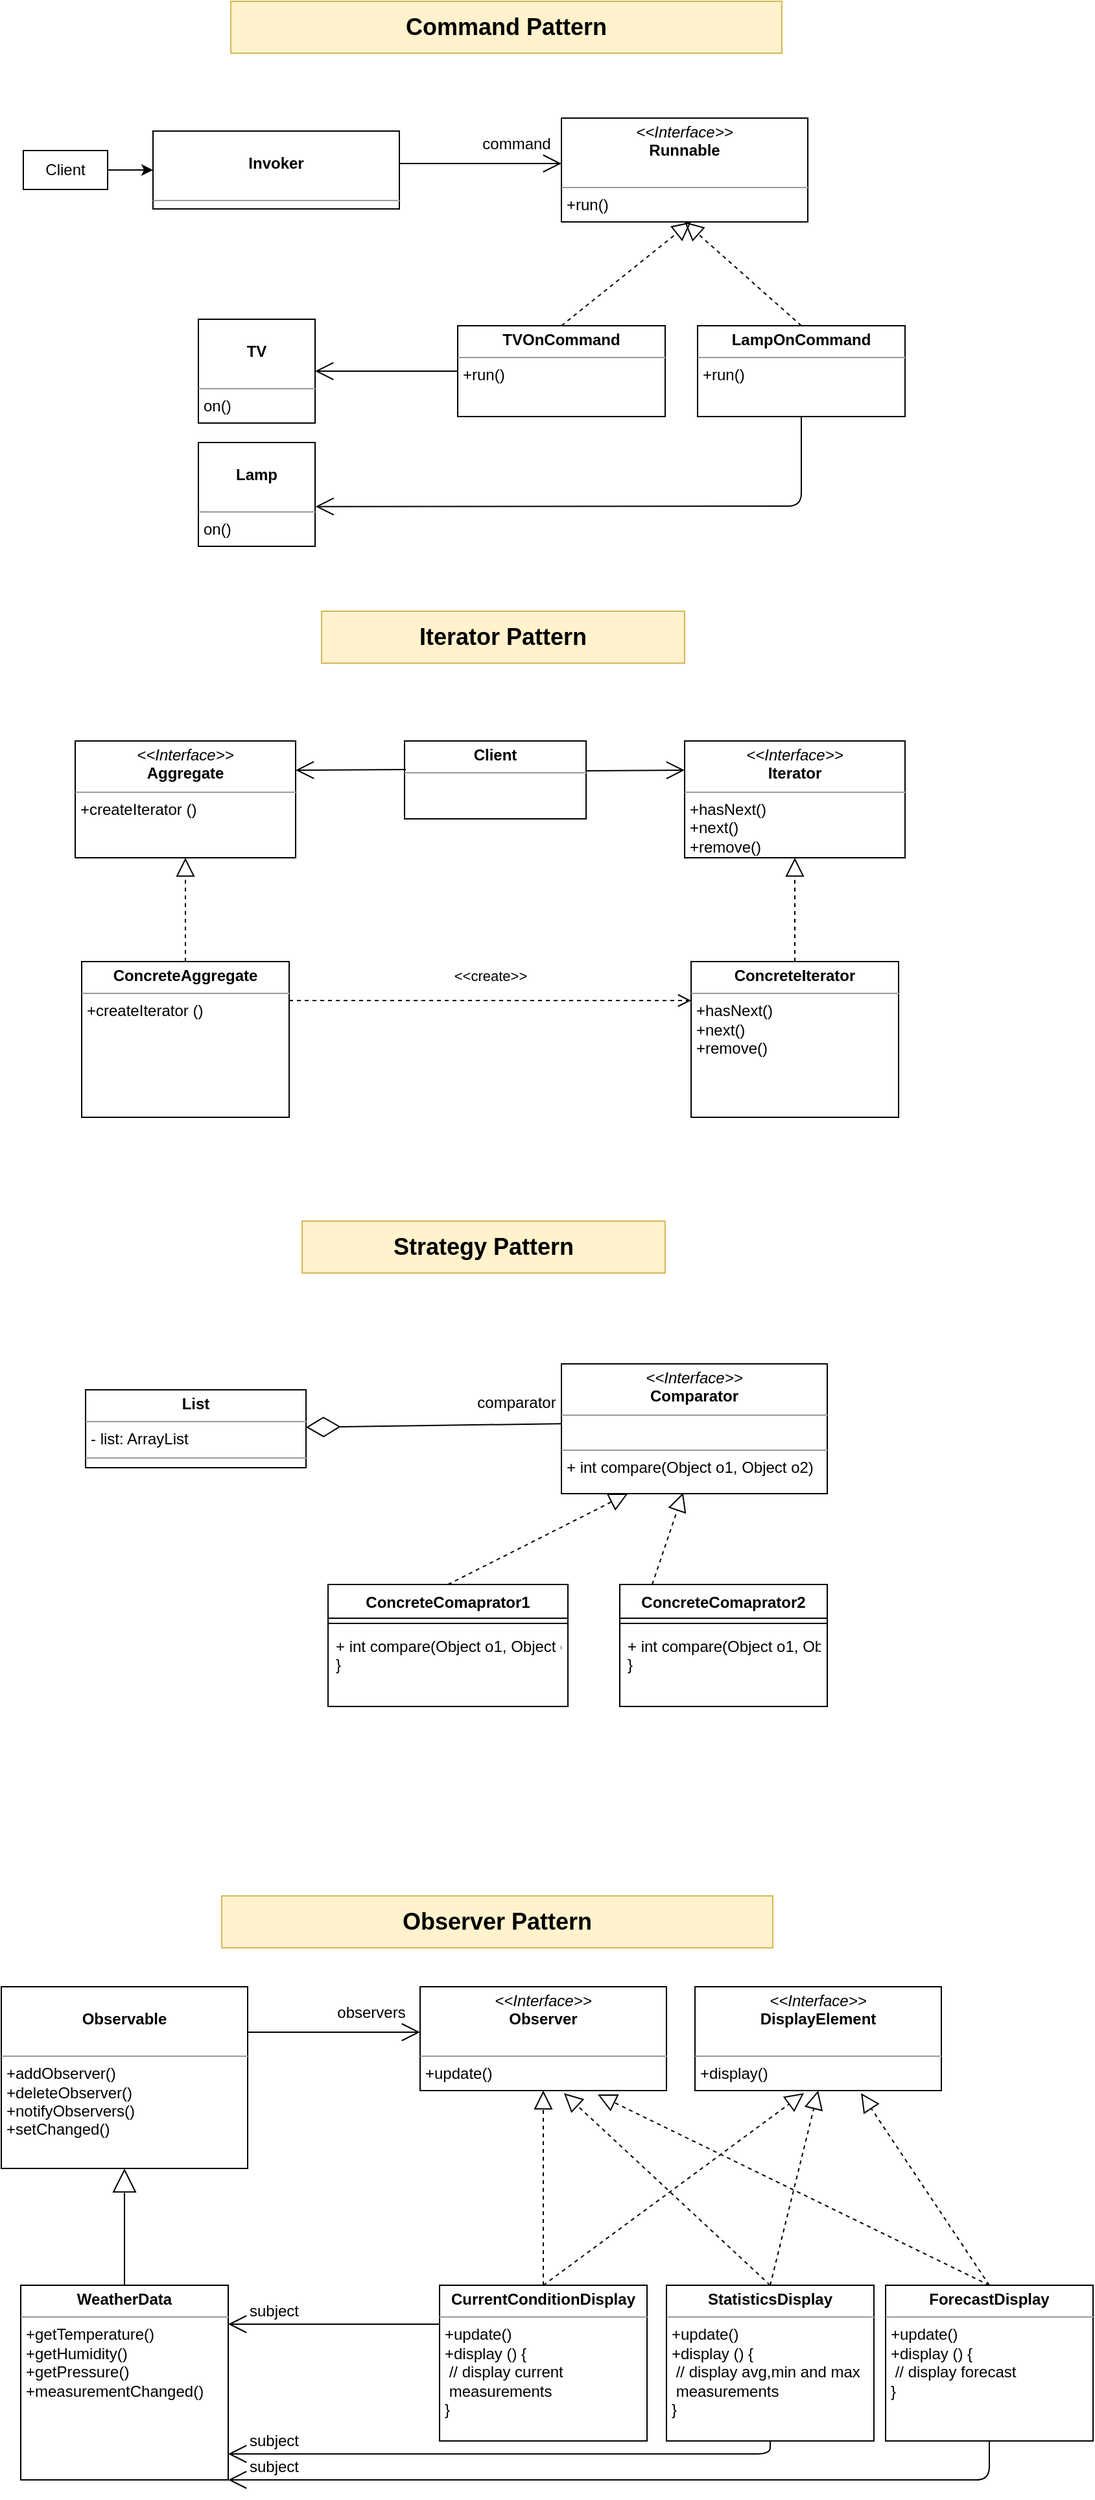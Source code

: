 <mxfile version="16.2.1" type="github">
  <diagram id="7Fsj96jIsSGY6DjgCbAe" name="Page-1">
    <mxGraphModel dx="1633" dy="771" grid="1" gridSize="10" guides="1" tooltips="1" connect="1" arrows="1" fold="1" page="1" pageScale="1" pageWidth="827" pageHeight="1169" math="0" shadow="0">
      <root>
        <mxCell id="0" />
        <mxCell id="1" parent="0" />
        <mxCell id="grhwsShfNfTtGUNL-nIA-23" value="Observer Pattern" style="text;html=1;strokeColor=#d6b656;fillColor=#fff2cc;align=center;verticalAlign=middle;whiteSpace=wrap;rounded=0;fontSize=18;fontStyle=1" vertex="1" parent="1">
          <mxGeometry x="163" y="1780" width="425" height="40" as="geometry" />
        </mxCell>
        <mxCell id="grhwsShfNfTtGUNL-nIA-24" value="&lt;p style=&quot;margin: 0px ; margin-top: 4px ; text-align: center&quot;&gt;&lt;span style=&quot;color: rgba(0 , 0 , 0 , 0) ; font-family: monospace ; font-size: 0px&quot;&gt;3CmxGraphModel%3E%3Croot%3E%3CmxCell%20id%3D%220%22%2F%3E%3CmxCell%20id%3D%221%22%20parent%3D%220%22%2F%3E%3CmxCell%20id%3D%222%22%20value%3D%22%22%20style%3D%22endArrow%3Dblock%3BendSize%3D16%3BendFill%3D0%3Bhtml%3D1%3BexitX%3D0.5%3BexitY%3D0%3BexitDx%3D0%3BexitDy%3D0%3Belbow%3Dvertical%3Brounded%3D0%3BentryX%3D0.2%3BentryY%3D1.011%3BentryDx%3D0%3BentryDy%3D0%3BentryPerimeter%3D0%3B%22%20edge%3D%221%22%20parent%3D%221%22%3E%3CmxGeometry%20width%3D%22160%22%20relative%3D%221%22%20as%3D%22geometry%22%3E%3CmxPoint%20x%3D%22135%22%20y%3D%221470%22%20as%3D%22sourcePoint%22%2F%3E%3CmxPoint%20x%3D%22212%22%20y%3D%221392.09%22%20as%3D%22targetPoint%22%2F%3E%3C%2FmxGeometry%3E%3C%2FmxCell%3E%3C%2Froot%3E%3C%2FmxGraphModel%3E&lt;/span&gt;&lt;br&gt;&lt;b&gt;Observable&lt;/b&gt;&lt;/p&gt;&lt;p style=&quot;margin: 0px ; margin-left: 4px&quot;&gt;&lt;br&gt;&lt;/p&gt;&lt;hr size=&quot;1&quot;&gt;&lt;p style=&quot;margin: 0px ; margin-left: 4px&quot;&gt;+addObserver()&lt;br&gt;&lt;/p&gt;&lt;p style=&quot;margin: 0px ; margin-left: 4px&quot;&gt;+deleteObserver()&lt;/p&gt;&lt;p style=&quot;margin: 0px ; margin-left: 4px&quot;&gt;+notifyObservers()&lt;/p&gt;&lt;p style=&quot;margin: 0px ; margin-left: 4px&quot;&gt;+setChanged()&lt;/p&gt;" style="verticalAlign=top;align=left;overflow=fill;fontSize=12;fontFamily=Helvetica;html=1;" vertex="1" parent="1">
          <mxGeometry x="-7" y="1850" width="190" height="140" as="geometry" />
        </mxCell>
        <mxCell id="grhwsShfNfTtGUNL-nIA-25" value="&lt;p style=&quot;margin: 0px ; margin-top: 4px ; text-align: center&quot;&gt;&lt;i&gt;&amp;lt;&amp;lt;Interface&amp;gt;&amp;gt;&lt;/i&gt;&lt;br&gt;&lt;b&gt;Observer&lt;/b&gt;&lt;/p&gt;&lt;p style=&quot;margin: 0px ; margin-left: 4px&quot;&gt;&lt;br&gt;&lt;/p&gt;&lt;hr size=&quot;1&quot;&gt;&lt;p style=&quot;margin: 0px ; margin-left: 4px&quot;&gt;+update()&lt;/p&gt;" style="verticalAlign=top;align=left;overflow=fill;fontSize=12;fontFamily=Helvetica;html=1;" vertex="1" parent="1">
          <mxGeometry x="316" y="1850" width="190" height="80" as="geometry" />
        </mxCell>
        <mxCell id="grhwsShfNfTtGUNL-nIA-26" value="" style="endArrow=open;endFill=1;endSize=12;html=1;exitX=1;exitY=0.25;exitDx=0;exitDy=0;" edge="1" parent="1" source="grhwsShfNfTtGUNL-nIA-24">
          <mxGeometry width="160" relative="1" as="geometry">
            <mxPoint x="193" y="1950" as="sourcePoint" />
            <mxPoint x="316" y="1885" as="targetPoint" />
          </mxGeometry>
        </mxCell>
        <mxCell id="grhwsShfNfTtGUNL-nIA-27" value="observers" style="text;html=1;align=center;verticalAlign=middle;resizable=0;points=[];autosize=1;strokeColor=none;" vertex="1" parent="1">
          <mxGeometry x="243" y="1860" width="70" height="20" as="geometry" />
        </mxCell>
        <mxCell id="grhwsShfNfTtGUNL-nIA-28" value="&lt;p style=&quot;margin: 0px ; margin-top: 4px ; text-align: center&quot;&gt;&lt;b&gt;WeatherData&lt;/b&gt;&lt;/p&gt;&lt;hr size=&quot;1&quot;&gt;&lt;p style=&quot;margin: 0px ; margin-left: 4px&quot;&gt;&lt;/p&gt;&lt;p style=&quot;margin: 0px ; margin-left: 4px&quot;&gt;&lt;span&gt;+getTemperature()&lt;/span&gt;&lt;br&gt;&lt;/p&gt;&lt;p style=&quot;margin: 0px ; margin-left: 4px&quot;&gt;+getHumidity()&lt;/p&gt;&lt;p style=&quot;margin: 0px ; margin-left: 4px&quot;&gt;+getPressure()&lt;br&gt;&lt;/p&gt;&lt;p style=&quot;margin: 0px ; margin-left: 4px&quot;&gt;+measurementChanged()&lt;/p&gt;" style="verticalAlign=top;align=left;overflow=fill;fontSize=12;fontFamily=Helvetica;html=1;" vertex="1" parent="1">
          <mxGeometry x="8" y="2080" width="160" height="150" as="geometry" />
        </mxCell>
        <mxCell id="grhwsShfNfTtGUNL-nIA-29" value="" style="endArrow=block;dashed=1;endFill=0;endSize=12;html=1;exitX=0.5;exitY=0;exitDx=0;exitDy=0;entryX=0.5;entryY=1;entryDx=0;entryDy=0;" edge="1" parent="1" source="grhwsShfNfTtGUNL-nIA-30" target="grhwsShfNfTtGUNL-nIA-25">
          <mxGeometry width="160" relative="1" as="geometry">
            <mxPoint x="425.5" y="2160" as="sourcePoint" />
            <mxPoint x="478" y="1980" as="targetPoint" />
          </mxGeometry>
        </mxCell>
        <mxCell id="grhwsShfNfTtGUNL-nIA-30" value="&lt;p style=&quot;margin: 0px ; margin-top: 4px ; text-align: center&quot;&gt;&lt;b&gt;CurrentConditionDisplay&lt;/b&gt;&lt;/p&gt;&lt;hr size=&quot;1&quot;&gt;&lt;p style=&quot;margin: 0px ; margin-left: 4px&quot;&gt;&lt;/p&gt;&lt;p style=&quot;margin: 0px ; margin-left: 4px&quot;&gt;+update()&lt;/p&gt;&lt;p style=&quot;margin: 0px ; margin-left: 4px&quot;&gt;+display () {&lt;/p&gt;&lt;p style=&quot;margin: 0px ; margin-left: 4px&quot;&gt;&amp;nbsp;// display current&lt;/p&gt;&lt;p style=&quot;margin: 0px ; margin-left: 4px&quot;&gt;&amp;nbsp;measurements&lt;/p&gt;&lt;p style=&quot;margin: 0px ; margin-left: 4px&quot;&gt;}&lt;/p&gt;" style="verticalAlign=top;align=left;overflow=fill;fontSize=12;fontFamily=Helvetica;html=1;" vertex="1" parent="1">
          <mxGeometry x="331" y="2080" width="160" height="120" as="geometry" />
        </mxCell>
        <mxCell id="grhwsShfNfTtGUNL-nIA-31" value="" style="endArrow=open;endFill=1;endSize=12;html=1;exitX=0;exitY=0.25;exitDx=0;exitDy=0;" edge="1" parent="1" source="grhwsShfNfTtGUNL-nIA-30">
          <mxGeometry width="160" relative="1" as="geometry">
            <mxPoint x="193" y="1895" as="sourcePoint" />
            <mxPoint x="168" y="2110" as="targetPoint" />
          </mxGeometry>
        </mxCell>
        <mxCell id="grhwsShfNfTtGUNL-nIA-32" value="subject" style="text;html=1;align=center;verticalAlign=middle;resizable=0;points=[];autosize=1;strokeColor=none;" vertex="1" parent="1">
          <mxGeometry x="178" y="2090" width="50" height="20" as="geometry" />
        </mxCell>
        <mxCell id="grhwsShfNfTtGUNL-nIA-33" value="&lt;p style=&quot;margin: 0px ; margin-top: 4px ; text-align: center&quot;&gt;&lt;i&gt;&amp;lt;&amp;lt;Interface&amp;gt;&amp;gt;&lt;/i&gt;&lt;br&gt;&lt;b&gt;DisplayElement&lt;/b&gt;&lt;/p&gt;&lt;p style=&quot;margin: 0px ; margin-left: 4px&quot;&gt;&lt;br&gt;&lt;/p&gt;&lt;hr size=&quot;1&quot;&gt;&lt;p style=&quot;margin: 0px ; margin-left: 4px&quot;&gt;+display()&lt;/p&gt;" style="verticalAlign=top;align=left;overflow=fill;fontSize=12;fontFamily=Helvetica;html=1;" vertex="1" parent="1">
          <mxGeometry x="528" y="1850" width="190" height="80" as="geometry" />
        </mxCell>
        <mxCell id="grhwsShfNfTtGUNL-nIA-34" value="&lt;p style=&quot;margin: 0px ; margin-top: 4px ; text-align: center&quot;&gt;&lt;b&gt;StatisticsDisplay&lt;/b&gt;&lt;br&gt;&lt;/p&gt;&lt;hr size=&quot;1&quot;&gt;&lt;p style=&quot;margin: 0px ; margin-left: 4px&quot;&gt;&lt;/p&gt;&lt;p style=&quot;margin: 0px 0px 0px 4px&quot;&gt;+update()&lt;/p&gt;&lt;p style=&quot;margin: 0px 0px 0px 4px&quot;&gt;+display () {&lt;/p&gt;&lt;p style=&quot;margin: 0px 0px 0px 4px&quot;&gt;&amp;nbsp;// display avg,min and max&lt;/p&gt;&lt;p style=&quot;margin: 0px 0px 0px 4px&quot;&gt;&amp;nbsp;measurements&lt;/p&gt;&lt;p style=&quot;margin: 0px 0px 0px 4px&quot;&gt;}&lt;/p&gt;" style="verticalAlign=top;align=left;overflow=fill;fontSize=12;fontFamily=Helvetica;html=1;" vertex="1" parent="1">
          <mxGeometry x="506" y="2080" width="160" height="120" as="geometry" />
        </mxCell>
        <mxCell id="grhwsShfNfTtGUNL-nIA-35" value="&lt;p style=&quot;margin: 0px ; margin-top: 4px ; text-align: center&quot;&gt;&lt;b&gt;ForecastDisplay&lt;/b&gt;&lt;/p&gt;&lt;hr size=&quot;1&quot;&gt;&lt;p style=&quot;margin: 0px ; margin-left: 4px&quot;&gt;&lt;/p&gt;&lt;p style=&quot;margin: 0px 0px 0px 4px&quot;&gt;+update()&lt;/p&gt;&lt;p style=&quot;margin: 0px 0px 0px 4px&quot;&gt;+display () {&lt;/p&gt;&lt;p style=&quot;margin: 0px 0px 0px 4px&quot;&gt;&amp;nbsp;// display forecast&lt;/p&gt;&lt;p style=&quot;margin: 0px 0px 0px 4px&quot;&gt;&lt;span&gt;}&lt;/span&gt;&lt;/p&gt;" style="verticalAlign=top;align=left;overflow=fill;fontSize=12;fontFamily=Helvetica;html=1;" vertex="1" parent="1">
          <mxGeometry x="675" y="2080" width="160" height="120" as="geometry" />
        </mxCell>
        <mxCell id="grhwsShfNfTtGUNL-nIA-36" value="" style="endArrow=open;endFill=1;endSize=12;html=1;exitX=0.5;exitY=1;exitDx=0;exitDy=0;edgeStyle=orthogonalEdgeStyle;" edge="1" parent="1" source="grhwsShfNfTtGUNL-nIA-34">
          <mxGeometry width="160" relative="1" as="geometry">
            <mxPoint x="331" y="2210" as="sourcePoint" />
            <mxPoint x="168" y="2210" as="targetPoint" />
            <Array as="points">
              <mxPoint x="586" y="2210" />
            </Array>
          </mxGeometry>
        </mxCell>
        <mxCell id="grhwsShfNfTtGUNL-nIA-37" value="subject" style="text;html=1;align=center;verticalAlign=middle;resizable=0;points=[];autosize=1;strokeColor=none;" vertex="1" parent="1">
          <mxGeometry x="178" y="2190" width="50" height="20" as="geometry" />
        </mxCell>
        <mxCell id="grhwsShfNfTtGUNL-nIA-38" value="" style="endArrow=open;endFill=1;endSize=12;html=1;exitX=0.5;exitY=1;exitDx=0;exitDy=0;edgeStyle=orthogonalEdgeStyle;" edge="1" parent="1" source="grhwsShfNfTtGUNL-nIA-35">
          <mxGeometry width="160" relative="1" as="geometry">
            <mxPoint x="331" y="2230" as="sourcePoint" />
            <mxPoint x="168" y="2230" as="targetPoint" />
            <Array as="points">
              <mxPoint x="755" y="2230" />
            </Array>
          </mxGeometry>
        </mxCell>
        <mxCell id="grhwsShfNfTtGUNL-nIA-39" value="subject" style="text;html=1;align=center;verticalAlign=middle;resizable=0;points=[];autosize=1;strokeColor=none;" vertex="1" parent="1">
          <mxGeometry x="178" y="2210" width="50" height="20" as="geometry" />
        </mxCell>
        <mxCell id="grhwsShfNfTtGUNL-nIA-40" value="" style="endArrow=block;dashed=1;endFill=0;endSize=12;html=1;exitX=0.5;exitY=0;exitDx=0;exitDy=0;entryX=0.584;entryY=1.025;entryDx=0;entryDy=0;entryPerimeter=0;" edge="1" parent="1" source="grhwsShfNfTtGUNL-nIA-34" target="grhwsShfNfTtGUNL-nIA-25">
          <mxGeometry width="160" relative="1" as="geometry">
            <mxPoint x="421" y="2090" as="sourcePoint" />
            <mxPoint x="421" y="1940" as="targetPoint" />
          </mxGeometry>
        </mxCell>
        <mxCell id="grhwsShfNfTtGUNL-nIA-41" value="" style="endArrow=block;dashed=1;endFill=0;endSize=12;html=1;exitX=0.5;exitY=0;exitDx=0;exitDy=0;entryX=0.721;entryY=1.038;entryDx=0;entryDy=0;entryPerimeter=0;" edge="1" parent="1" source="grhwsShfNfTtGUNL-nIA-35" target="grhwsShfNfTtGUNL-nIA-25">
          <mxGeometry width="160" relative="1" as="geometry">
            <mxPoint x="596" y="2090" as="sourcePoint" />
            <mxPoint x="436.96" y="1942" as="targetPoint" />
          </mxGeometry>
        </mxCell>
        <mxCell id="grhwsShfNfTtGUNL-nIA-42" value="" style="endArrow=block;dashed=1;endFill=0;endSize=12;html=1;exitX=0.5;exitY=0;exitDx=0;exitDy=0;entryX=0.442;entryY=1.025;entryDx=0;entryDy=0;entryPerimeter=0;" edge="1" parent="1" source="grhwsShfNfTtGUNL-nIA-30" target="grhwsShfNfTtGUNL-nIA-33">
          <mxGeometry width="160" relative="1" as="geometry">
            <mxPoint x="765" y="2090" as="sourcePoint" />
            <mxPoint x="462.99" y="1943.04" as="targetPoint" />
          </mxGeometry>
        </mxCell>
        <mxCell id="grhwsShfNfTtGUNL-nIA-43" value="" style="endArrow=block;dashed=1;endFill=0;endSize=12;html=1;exitX=0.5;exitY=0;exitDx=0;exitDy=0;entryX=0.5;entryY=1;entryDx=0;entryDy=0;" edge="1" parent="1" source="grhwsShfNfTtGUNL-nIA-34" target="grhwsShfNfTtGUNL-nIA-33">
          <mxGeometry width="160" relative="1" as="geometry">
            <mxPoint x="421" y="2090" as="sourcePoint" />
            <mxPoint x="621.98" y="1942" as="targetPoint" />
          </mxGeometry>
        </mxCell>
        <mxCell id="grhwsShfNfTtGUNL-nIA-44" value="" style="endArrow=block;dashed=1;endFill=0;endSize=12;html=1;exitX=0.5;exitY=0;exitDx=0;exitDy=0;entryX=0.674;entryY=1.025;entryDx=0;entryDy=0;entryPerimeter=0;" edge="1" parent="1" source="grhwsShfNfTtGUNL-nIA-35" target="grhwsShfNfTtGUNL-nIA-33">
          <mxGeometry width="160" relative="1" as="geometry">
            <mxPoint x="596" y="2090" as="sourcePoint" />
            <mxPoint x="633" y="1940" as="targetPoint" />
          </mxGeometry>
        </mxCell>
        <mxCell id="grhwsShfNfTtGUNL-nIA-45" value="" style="endArrow=block;endSize=16;endFill=0;html=1;exitX=0.5;exitY=0;exitDx=0;exitDy=0;elbow=vertical;rounded=0;entryX=0.5;entryY=1;entryDx=0;entryDy=0;" edge="1" parent="1" source="grhwsShfNfTtGUNL-nIA-28" target="grhwsShfNfTtGUNL-nIA-24">
          <mxGeometry width="160" relative="1" as="geometry">
            <mxPoint x="-17" y="2110" as="sourcePoint" />
            <mxPoint x="60" y="2032.09" as="targetPoint" />
          </mxGeometry>
        </mxCell>
        <mxCell id="grhwsShfNfTtGUNL-nIA-65" value="Iterator Pattern" style="text;html=1;strokeColor=#d6b656;fillColor=#fff2cc;align=center;verticalAlign=middle;whiteSpace=wrap;rounded=0;fontSize=18;fontStyle=1" vertex="1" parent="1">
          <mxGeometry x="240" y="790" width="280" height="40" as="geometry" />
        </mxCell>
        <mxCell id="grhwsShfNfTtGUNL-nIA-66" value="&lt;p style=&quot;margin: 0px ; margin-top: 4px ; text-align: center&quot;&gt;&lt;b&gt;Client&lt;/b&gt;&lt;/p&gt;&lt;hr size=&quot;1&quot;&gt;&lt;div style=&quot;height: 2px&quot;&gt;&lt;/div&gt;" style="verticalAlign=top;align=left;overflow=fill;fontSize=12;fontFamily=Helvetica;html=1;" vertex="1" parent="1">
          <mxGeometry x="304" y="890" width="140" height="60" as="geometry" />
        </mxCell>
        <mxCell id="grhwsShfNfTtGUNL-nIA-67" value="&lt;p style=&quot;margin: 0px ; margin-top: 4px ; text-align: center&quot;&gt;&lt;i&gt;&amp;lt;&amp;lt;Interface&amp;gt;&amp;gt;&lt;/i&gt;&lt;br&gt;&lt;b&gt;Aggregate&lt;/b&gt;&lt;/p&gt;&lt;hr size=&quot;1&quot;&gt;&lt;p style=&quot;margin: 0px ; margin-left: 4px&quot;&gt;&lt;/p&gt;&lt;p style=&quot;margin: 0px ; margin-left: 4px&quot;&gt;+createIterator ()&lt;/p&gt;" style="verticalAlign=top;align=left;overflow=fill;fontSize=12;fontFamily=Helvetica;html=1;" vertex="1" parent="1">
          <mxGeometry x="50" y="890" width="170" height="90" as="geometry" />
        </mxCell>
        <mxCell id="grhwsShfNfTtGUNL-nIA-68" value="&lt;p style=&quot;margin: 0px ; margin-top: 4px ; text-align: center&quot;&gt;&lt;i&gt;&amp;lt;&amp;lt;Interface&amp;gt;&amp;gt;&lt;/i&gt;&lt;br&gt;&lt;b&gt;Iterator&lt;/b&gt;&lt;/p&gt;&lt;hr size=&quot;1&quot;&gt;&lt;p style=&quot;margin: 0px ; margin-left: 4px&quot;&gt;&lt;/p&gt;&lt;p style=&quot;margin: 0px ; margin-left: 4px&quot;&gt;+hasNext()&lt;/p&gt;&lt;p style=&quot;margin: 0px ; margin-left: 4px&quot;&gt;+next()&lt;br&gt;&lt;/p&gt;&lt;p style=&quot;margin: 0px ; margin-left: 4px&quot;&gt;+remove()&lt;br&gt;&lt;/p&gt;" style="verticalAlign=top;align=left;overflow=fill;fontSize=12;fontFamily=Helvetica;html=1;" vertex="1" parent="1">
          <mxGeometry x="520" y="890" width="170" height="90" as="geometry" />
        </mxCell>
        <mxCell id="grhwsShfNfTtGUNL-nIA-69" value="" style="endArrow=open;endFill=1;endSize=12;html=1;entryX=0;entryY=0.25;entryDx=0;entryDy=0;" edge="1" parent="1" target="grhwsShfNfTtGUNL-nIA-68">
          <mxGeometry width="160" relative="1" as="geometry">
            <mxPoint x="444" y="913" as="sourcePoint" />
            <mxPoint x="450" y="1200" as="targetPoint" />
          </mxGeometry>
        </mxCell>
        <mxCell id="grhwsShfNfTtGUNL-nIA-70" value="" style="endArrow=open;endFill=1;endSize=12;html=1;entryX=1;entryY=0.25;entryDx=0;entryDy=0;exitX=0.007;exitY=0.367;exitDx=0;exitDy=0;exitPerimeter=0;" edge="1" parent="1" source="grhwsShfNfTtGUNL-nIA-66" target="grhwsShfNfTtGUNL-nIA-67">
          <mxGeometry width="160" relative="1" as="geometry">
            <mxPoint x="280" y="950" as="sourcePoint" />
            <mxPoint x="530" y="922.5" as="targetPoint" />
          </mxGeometry>
        </mxCell>
        <mxCell id="grhwsShfNfTtGUNL-nIA-71" value="" style="endArrow=block;dashed=1;endFill=0;endSize=12;html=1;exitX=0.5;exitY=0;exitDx=0;exitDy=0;entryX=0.5;entryY=1;entryDx=0;entryDy=0;" edge="1" parent="1" source="grhwsShfNfTtGUNL-nIA-72" target="grhwsShfNfTtGUNL-nIA-67">
          <mxGeometry width="160" relative="1" as="geometry">
            <mxPoint x="82.5" y="1180" as="sourcePoint" />
            <mxPoint x="135" y="1000" as="targetPoint" />
          </mxGeometry>
        </mxCell>
        <mxCell id="grhwsShfNfTtGUNL-nIA-72" value="&lt;p style=&quot;margin: 0px ; margin-top: 4px ; text-align: center&quot;&gt;&lt;b&gt;ConcreteAggregate&lt;/b&gt;&lt;/p&gt;&lt;hr size=&quot;1&quot;&gt;&lt;p style=&quot;margin: 0px ; margin-left: 4px&quot;&gt;&lt;/p&gt;&lt;p style=&quot;margin: 0px ; margin-left: 4px&quot;&gt;+createIterator ()&lt;/p&gt;" style="verticalAlign=top;align=left;overflow=fill;fontSize=12;fontFamily=Helvetica;html=1;" vertex="1" parent="1">
          <mxGeometry x="55" y="1060" width="160" height="120" as="geometry" />
        </mxCell>
        <mxCell id="grhwsShfNfTtGUNL-nIA-73" value="" style="endArrow=block;dashed=1;endFill=0;endSize=12;html=1;exitX=0.5;exitY=0;exitDx=0;exitDy=0;entryX=0.5;entryY=1;entryDx=0;entryDy=0;" edge="1" parent="1" source="grhwsShfNfTtGUNL-nIA-74" target="grhwsShfNfTtGUNL-nIA-68">
          <mxGeometry width="160" relative="1" as="geometry">
            <mxPoint x="552.5" y="1180" as="sourcePoint" />
            <mxPoint x="605" y="990" as="targetPoint" />
          </mxGeometry>
        </mxCell>
        <mxCell id="grhwsShfNfTtGUNL-nIA-74" value="&lt;p style=&quot;margin: 0px ; margin-top: 4px ; text-align: center&quot;&gt;&lt;b&gt;ConcreteIterator&lt;/b&gt;&lt;/p&gt;&lt;hr size=&quot;1&quot;&gt;&lt;p style=&quot;margin: 0px ; margin-left: 4px&quot;&gt;&lt;/p&gt;&lt;p style=&quot;margin: 0px 0px 0px 4px&quot;&gt;+hasNext()&lt;/p&gt;&lt;p style=&quot;margin: 0px 0px 0px 4px&quot;&gt;+next()&lt;br&gt;&lt;/p&gt;&lt;p style=&quot;margin: 0px 0px 0px 4px&quot;&gt;+remove()&lt;/p&gt;" style="verticalAlign=top;align=left;overflow=fill;fontSize=12;fontFamily=Helvetica;html=1;" vertex="1" parent="1">
          <mxGeometry x="525" y="1060" width="160" height="120" as="geometry" />
        </mxCell>
        <mxCell id="grhwsShfNfTtGUNL-nIA-75" value="&amp;lt;&amp;lt;create&amp;gt;&amp;gt;" style="html=1;verticalAlign=bottom;endArrow=open;dashed=1;endSize=8;exitX=1;exitY=0.25;exitDx=0;exitDy=0;entryX=0;entryY=0.25;entryDx=0;entryDy=0;" edge="1" parent="1" source="grhwsShfNfTtGUNL-nIA-72" target="grhwsShfNfTtGUNL-nIA-74">
          <mxGeometry y="10" relative="1" as="geometry">
            <mxPoint x="390" y="1210" as="sourcePoint" />
            <mxPoint x="310" y="1210" as="targetPoint" />
            <mxPoint as="offset" />
          </mxGeometry>
        </mxCell>
        <mxCell id="grhwsShfNfTtGUNL-nIA-76" value="Command Pattern" style="text;html=1;strokeColor=#d6b656;fillColor=#fff2cc;align=center;verticalAlign=middle;whiteSpace=wrap;rounded=0;fontSize=18;fontStyle=1" vertex="1" parent="1">
          <mxGeometry x="170" y="320" width="425" height="40" as="geometry" />
        </mxCell>
        <mxCell id="grhwsShfNfTtGUNL-nIA-77" value="&lt;p style=&quot;margin: 0px ; margin-top: 4px ; text-align: center&quot;&gt;&lt;i&gt;&amp;lt;&amp;lt;Interface&amp;gt;&amp;gt;&lt;/i&gt;&lt;br&gt;&lt;b&gt;Runnable&lt;/b&gt;&lt;/p&gt;&lt;p style=&quot;margin: 0px ; margin-left: 4px&quot;&gt;&lt;br&gt;&lt;/p&gt;&lt;hr size=&quot;1&quot;&gt;&lt;p style=&quot;margin: 0px ; margin-left: 4px&quot;&gt;+run()&lt;/p&gt;" style="verticalAlign=top;align=left;overflow=fill;fontSize=12;fontFamily=Helvetica;html=1;" vertex="1" parent="1">
          <mxGeometry x="425" y="410" width="190" height="80" as="geometry" />
        </mxCell>
        <mxCell id="grhwsShfNfTtGUNL-nIA-78" value="" style="endArrow=block;dashed=1;endFill=0;endSize=12;html=1;exitX=0.5;exitY=0;exitDx=0;exitDy=0;entryX=0.5;entryY=1;entryDx=0;entryDy=0;" edge="1" parent="1" source="grhwsShfNfTtGUNL-nIA-79">
          <mxGeometry width="160" relative="1" as="geometry">
            <mxPoint x="539.5" y="720" as="sourcePoint" />
            <mxPoint x="525" y="490" as="targetPoint" />
          </mxGeometry>
        </mxCell>
        <mxCell id="grhwsShfNfTtGUNL-nIA-79" value="&lt;p style=&quot;margin: 0px ; margin-top: 4px ; text-align: center&quot;&gt;&lt;b&gt;TVOnCommand&lt;/b&gt;&lt;/p&gt;&lt;hr size=&quot;1&quot;&gt;&lt;p style=&quot;margin: 0px ; margin-left: 4px&quot;&gt;&lt;/p&gt;&lt;p style=&quot;margin: 0px ; margin-left: 4px&quot;&gt;+run()&lt;/p&gt;" style="verticalAlign=top;align=left;overflow=fill;fontSize=12;fontFamily=Helvetica;html=1;" vertex="1" parent="1">
          <mxGeometry x="345" y="570" width="160" height="70" as="geometry" />
        </mxCell>
        <mxCell id="grhwsShfNfTtGUNL-nIA-80" value="" style="endArrow=block;dashed=1;endFill=0;endSize=12;html=1;exitX=0.5;exitY=0;exitDx=0;exitDy=0;entryX=0.5;entryY=1;entryDx=0;entryDy=0;" edge="1" parent="1" source="grhwsShfNfTtGUNL-nIA-81" target="grhwsShfNfTtGUNL-nIA-77">
          <mxGeometry width="160" relative="1" as="geometry">
            <mxPoint x="709.5" y="720" as="sourcePoint" />
            <mxPoint x="695" y="490" as="targetPoint" />
          </mxGeometry>
        </mxCell>
        <mxCell id="grhwsShfNfTtGUNL-nIA-81" value="&lt;p style=&quot;margin: 0px ; margin-top: 4px ; text-align: center&quot;&gt;&lt;b&gt;LampOnCommand&lt;/b&gt;&lt;/p&gt;&lt;hr size=&quot;1&quot;&gt;&lt;p style=&quot;margin: 0px ; margin-left: 4px&quot;&gt;&lt;/p&gt;&lt;p style=&quot;margin: 0px ; margin-left: 4px&quot;&gt;+run()&lt;/p&gt;" style="verticalAlign=top;align=left;overflow=fill;fontSize=12;fontFamily=Helvetica;html=1;" vertex="1" parent="1">
          <mxGeometry x="530" y="570" width="160" height="70" as="geometry" />
        </mxCell>
        <mxCell id="grhwsShfNfTtGUNL-nIA-82" value="&lt;p style=&quot;margin: 0px ; margin-top: 4px ; text-align: center&quot;&gt;&lt;span style=&quot;color: rgba(0 , 0 , 0 , 0) ; font-family: monospace ; font-size: 0px&quot;&gt;3CmxGraphModel%3E%3Croot%3E%3CmxCell%20id%3D%220%22%2F%3E%3CmxCell%20id%3D%221%22%20parent%3D%220%22%2F%3E%3CmxCell%20id%3D%222%22%20value%3D%22%22%20style%3D%22endArrow%3Dblock%3BendSize%3D16%3BendFill%3D0%3Bhtml%3D1%3BexitX%3D0.5%3BexitY%3D0%3BexitDx%3D0%3BexitDy%3D0%3Belbow%3Dvertical%3Brounded%3D0%3BentryX%3D0.2%3BentryY%3D1.011%3BentryDx%3D0%3BentryDy%3D0%3BentryPerimeter%3D0%3B%22%20edge%3D%221%22%20parent%3D%221%22%3E%3CmxGeometry%20width%3D%22160%22%20relative%3D%221%22%20as%3D%22geometry%22%3E%3CmxPoint%20x%3D%22135%22%20y%3D%221470%22%20as%3D%22sourcePoint%22%2F%3E%3CmxPoint%20x%3D%22212%22%20y%3D%221392.09%22%20as%3D%22targetPoint%22%2F%3E%3C%2FmxGeometry%3E%3C%2FmxCell%3E%3C%2Froot%3E%3C%2FmxGraphModel%3E&lt;/span&gt;&lt;br&gt;&lt;b&gt;Invoker&lt;/b&gt;&lt;/p&gt;&lt;p style=&quot;margin: 0px ; margin-left: 4px&quot;&gt;&lt;br&gt;&lt;/p&gt;&lt;hr size=&quot;1&quot;&gt;&lt;p style=&quot;margin: 0px ; margin-left: 4px&quot;&gt;&lt;br&gt;&lt;/p&gt;" style="verticalAlign=top;align=left;overflow=fill;fontSize=12;fontFamily=Helvetica;html=1;" vertex="1" parent="1">
          <mxGeometry x="110" y="420" width="190" height="60" as="geometry" />
        </mxCell>
        <mxCell id="grhwsShfNfTtGUNL-nIA-83" value="" style="endArrow=open;endFill=1;endSize=12;html=1;exitX=1;exitY=0.25;exitDx=0;exitDy=0;" edge="1" parent="1">
          <mxGeometry width="160" relative="1" as="geometry">
            <mxPoint x="300" y="445" as="sourcePoint" />
            <mxPoint x="425" y="445" as="targetPoint" />
          </mxGeometry>
        </mxCell>
        <mxCell id="grhwsShfNfTtGUNL-nIA-84" value="command" style="text;html=1;align=center;verticalAlign=middle;resizable=0;points=[];autosize=1;strokeColor=none;" vertex="1" parent="1">
          <mxGeometry x="355" y="420" width="70" height="20" as="geometry" />
        </mxCell>
        <mxCell id="grhwsShfNfTtGUNL-nIA-85" value="&lt;p style=&quot;margin: 0px ; margin-top: 4px ; text-align: center&quot;&gt;&lt;span style=&quot;color: rgba(0 , 0 , 0 , 0) ; font-family: monospace ; font-size: 0px&quot;&gt;3CmxGraphModel%3E%3Croot%3E%3CmxCell%20id%3D%220%22%2F%3E%3CmxCell%20id%3D%221%22%20parent%3D%220%22%2F%3E%3CmxCell%20id%3D%222%22%20value%3D%22%22%20style%3D%22endArrow%3Dblock%3BendSize%3D16%3BendFill%3D0%3Bhtml%3D1%3BexitX%3D0.5%3BexitY%3D0%3BexitDx%3D0%3BexitDy%3D0%3Belbow%3Dvertical%3Brounded%3D0%3BentryX%3D0.2%3BentryY%3D1.011%3BentryDx%3D0%3BentryDy%3D0%3BentryPerimeter%3D0%3B%22%20edge%3D%221%22%20parent%3D%221%22%3E%3CmxGeometry%20width%3D%22160%22%20relative%3D%221%22%20as%3D%22geometry%22%3E%3CmxPoint%20x%3D%22135%22%20y%3D%221470%22%20as%3D%22sourcePoint%22%2F%3E%3CmxPoint%20x%3D%22212%22%20y%3D%221392.09%22%20as%3D%22targetPoint%22%2F%3E%3C%2FmxGeometry%3E%3C%2FmxCell%3E%3C%2Froot%3E%3C%2FmxGraphModel%3E&lt;/span&gt;&lt;br&gt;&lt;b&gt;TV&lt;/b&gt;&lt;/p&gt;&lt;p style=&quot;margin: 0px ; margin-left: 4px&quot;&gt;&lt;br&gt;&lt;/p&gt;&lt;hr size=&quot;1&quot;&gt;&lt;p style=&quot;margin: 0px ; margin-left: 4px&quot;&gt;on()&lt;/p&gt;" style="verticalAlign=top;align=left;overflow=fill;fontSize=12;fontFamily=Helvetica;html=1;" vertex="1" parent="1">
          <mxGeometry x="145" y="565" width="90" height="80" as="geometry" />
        </mxCell>
        <mxCell id="grhwsShfNfTtGUNL-nIA-86" value="&lt;p style=&quot;margin: 0px ; margin-top: 4px ; text-align: center&quot;&gt;&lt;span style=&quot;color: rgba(0 , 0 , 0 , 0) ; font-family: monospace ; font-size: 0px&quot;&gt;3CmxGraphModel%3E%3Croot%3E%3CmxCell%20id%3D%220%22%2F%3E%3CmxCell%20id%3D%221%22%20parent%3D%220%22%2F%3E%3CmxCell%20id%3D%222%22%20value%3D%22%22%20style%3D%22endArrow%3Dblock%3BendSize%3D16%3BendFill%3D0%3Bhtml%3D1%3BexitX%3D0.5%3BexitY%3D0%3BexitDx%3D0%3BexitDy%3D0%3Belbow%3Dvertical%3Brounded%3D0%3BentryX%3D0.2%3BentryY%3D1.011%3BentryDx%3D0%3BentryDy%3D0%3BentryPerimeter%3D0%3B%22%20edge%3D%221%22%20parent%3D%221%22%3E%3CmxGeometry%20width%3D%22160%22%20relative%3D%221%22%20as%3D%22geometry%22%3E%3CmxPoint%20x%3D%22135%22%20y%3D%221470%22%20as%3D%22sourcePoint%22%2F%3E%3CmxPoint%20x%3D%22212%22%20y%3D%221392.09%22%20as%3D%22targetPoint%22%2F%3E%3C%2FmxGeometry%3E%3C%2FmxCell%3E%3C%2Froot%3E%3C%2FmxGraphModel%3E&lt;/span&gt;&lt;br&gt;&lt;b&gt;Lamp&lt;/b&gt;&lt;/p&gt;&lt;p style=&quot;margin: 0px ; margin-left: 4px&quot;&gt;&lt;br&gt;&lt;/p&gt;&lt;hr size=&quot;1&quot;&gt;&lt;p style=&quot;margin: 0px ; margin-left: 4px&quot;&gt;on()&lt;/p&gt;" style="verticalAlign=top;align=left;overflow=fill;fontSize=12;fontFamily=Helvetica;html=1;" vertex="1" parent="1">
          <mxGeometry x="145" y="660" width="90" height="80" as="geometry" />
        </mxCell>
        <mxCell id="grhwsShfNfTtGUNL-nIA-87" value="" style="endArrow=open;endFill=1;endSize=12;html=1;exitX=0;exitY=0.5;exitDx=0;exitDy=0;entryX=1;entryY=0.5;entryDx=0;entryDy=0;" edge="1" parent="1" source="grhwsShfNfTtGUNL-nIA-79" target="grhwsShfNfTtGUNL-nIA-85">
          <mxGeometry width="160" relative="1" as="geometry">
            <mxPoint x="310" y="455" as="sourcePoint" />
            <mxPoint x="435" y="455" as="targetPoint" />
          </mxGeometry>
        </mxCell>
        <mxCell id="grhwsShfNfTtGUNL-nIA-88" value="" style="endArrow=open;endFill=1;endSize=12;html=1;exitX=0.5;exitY=1;exitDx=0;exitDy=0;entryX=1.004;entryY=0.617;entryDx=0;entryDy=0;entryPerimeter=0;" edge="1" parent="1" source="grhwsShfNfTtGUNL-nIA-81" target="grhwsShfNfTtGUNL-nIA-86">
          <mxGeometry width="160" relative="1" as="geometry">
            <mxPoint x="345" y="699.5" as="sourcePoint" />
            <mxPoint x="225" y="700" as="targetPoint" />
            <Array as="points">
              <mxPoint x="610" y="709" />
            </Array>
          </mxGeometry>
        </mxCell>
        <mxCell id="grhwsShfNfTtGUNL-nIA-89" style="edgeStyle=orthogonalEdgeStyle;rounded=0;orthogonalLoop=1;jettySize=auto;html=1;entryX=0;entryY=0.5;entryDx=0;entryDy=0;" edge="1" parent="1" source="grhwsShfNfTtGUNL-nIA-90" target="grhwsShfNfTtGUNL-nIA-82">
          <mxGeometry relative="1" as="geometry" />
        </mxCell>
        <mxCell id="grhwsShfNfTtGUNL-nIA-90" value="Client" style="rounded=0;whiteSpace=wrap;html=1;" vertex="1" parent="1">
          <mxGeometry x="10" y="435" width="65" height="30" as="geometry" />
        </mxCell>
        <mxCell id="grhwsShfNfTtGUNL-nIA-91" value="Strategy Pattern" style="text;html=1;strokeColor=#d6b656;fillColor=#fff2cc;align=center;verticalAlign=middle;whiteSpace=wrap;rounded=0;fontSize=18;fontStyle=1" vertex="1" parent="1">
          <mxGeometry x="225" y="1260" width="280" height="40" as="geometry" />
        </mxCell>
        <mxCell id="grhwsShfNfTtGUNL-nIA-92" value="" style="endArrow=diamondThin;endFill=0;endSize=24;html=1;exitX=-0.002;exitY=0.461;exitDx=0;exitDy=0;exitPerimeter=0;" edge="1" parent="1" source="grhwsShfNfTtGUNL-nIA-105" target="grhwsShfNfTtGUNL-nIA-109">
          <mxGeometry width="160" relative="1" as="geometry">
            <mxPoint x="425" y="1409" as="sourcePoint" />
            <mxPoint x="205" y="1409" as="targetPoint" />
          </mxGeometry>
        </mxCell>
        <mxCell id="grhwsShfNfTtGUNL-nIA-93" value="ConcreteComaprator1" style="swimlane;fontStyle=1;align=center;verticalAlign=top;childLayout=stackLayout;horizontal=1;startSize=26;horizontalStack=0;resizeParent=1;resizeParentMax=0;resizeLast=0;collapsible=1;marginBottom=0;" vertex="1" parent="1">
          <mxGeometry x="245" y="1540" width="185" height="94" as="geometry" />
        </mxCell>
        <mxCell id="grhwsShfNfTtGUNL-nIA-95" value="" style="line;strokeWidth=1;fillColor=none;align=left;verticalAlign=middle;spacingTop=-1;spacingLeft=3;spacingRight=3;rotatable=0;labelPosition=right;points=[];portConstraint=eastwest;" vertex="1" parent="grhwsShfNfTtGUNL-nIA-93">
          <mxGeometry y="26" width="185" height="8" as="geometry" />
        </mxCell>
        <mxCell id="grhwsShfNfTtGUNL-nIA-96" value="+ int compare(Object o1, Object o2)&#xa;}" style="text;strokeColor=none;fillColor=none;align=left;verticalAlign=top;spacingLeft=4;spacingRight=4;overflow=hidden;rotatable=0;points=[[0,0.5],[1,0.5]];portConstraint=eastwest;" vertex="1" parent="grhwsShfNfTtGUNL-nIA-93">
          <mxGeometry y="34" width="185" height="60" as="geometry" />
        </mxCell>
        <mxCell id="grhwsShfNfTtGUNL-nIA-105" value="&lt;p style=&quot;margin: 0px ; margin-top: 4px ; text-align: center&quot;&gt;&lt;i&gt;&amp;lt;&amp;lt;Interface&amp;gt;&amp;gt;&lt;/i&gt;&lt;br&gt;&lt;b&gt;Comparator&lt;/b&gt;&lt;/p&gt;&lt;hr size=&quot;1&quot;&gt;&lt;p style=&quot;margin: 0px ; margin-left: 4px&quot;&gt;&lt;span style=&quot;color: rgba(0 , 0 , 0 , 0) ; font-family: monospace ; font-size: 0px&quot;&gt;%3CmxGraphModel%3E%3Croot%3E%3CmxCell%20id%3D%220%22%2F%3E%3CmxCell%20id%3D%221%22%20parent%3D%220%22%2F%3E%3CmxCell%20id%3D%222%22%20value%3D%22%22%20style%3D%22endArrow%3Dblock%3Bdashed%3D1%3BendFill%3D0%3BendSize%3D12%3Bhtml%3D1%3BentryX%3D0.5%3BentryY%3D1%3BentryDx%3D0%3BentryDy%3D0%3BexitX%3D0.5%3BexitY%3D0%3BexitDx%3D0%3BexitDy%3D0%3B%22%20edge%3D%221%22%20parent%3D%221%22%3E%3CmxGeometry%20width%3D%22160%22%20relative%3D%221%22%20as%3D%22geometry%22%3E%3CmxPoint%20x%3D%22610%22%20y%3D%22380%22%20as%3D%22sourcePoint%22%2F%3E%3CmxPoint%20x%3D%22635%22%20y%3D%22320%22%20as%3D%22targetPoint%22%2F%3E%3C%2FmxGeometry%3E%3C%2FmxCell%3E%3C%2Froot%3E%3C%2FmxGraphModel%3&lt;/span&gt;&lt;br&gt;&lt;/p&gt;&lt;hr size=&quot;1&quot;&gt;&lt;p style=&quot;margin: 0px ; margin-left: 4px&quot;&gt;+ int compare(Object o1, Object o2)&lt;/p&gt;" style="verticalAlign=top;align=left;overflow=fill;fontSize=12;fontFamily=Helvetica;html=1;" vertex="1" parent="1">
          <mxGeometry x="425" y="1370" width="205" height="100" as="geometry" />
        </mxCell>
        <mxCell id="grhwsShfNfTtGUNL-nIA-106" value="" style="endArrow=block;dashed=1;endFill=0;endSize=12;html=1;entryX=0.25;entryY=1;entryDx=0;entryDy=0;exitX=0.5;exitY=0;exitDx=0;exitDy=0;" edge="1" parent="1" source="grhwsShfNfTtGUNL-nIA-93" target="grhwsShfNfTtGUNL-nIA-105">
          <mxGeometry width="160" relative="1" as="geometry">
            <mxPoint x="295" y="1530" as="sourcePoint" />
            <mxPoint x="455" y="1530" as="targetPoint" />
          </mxGeometry>
        </mxCell>
        <mxCell id="grhwsShfNfTtGUNL-nIA-107" value="" style="endArrow=block;dashed=1;endFill=0;endSize=12;html=1;entryX=0.458;entryY=0.993;entryDx=0;entryDy=0;exitX=0.5;exitY=0;exitDx=0;exitDy=0;entryPerimeter=0;" edge="1" parent="1" target="grhwsShfNfTtGUNL-nIA-105">
          <mxGeometry width="160" relative="1" as="geometry">
            <mxPoint x="495" y="1540" as="sourcePoint" />
            <mxPoint x="530" y="1490" as="targetPoint" />
          </mxGeometry>
        </mxCell>
        <mxCell id="grhwsShfNfTtGUNL-nIA-109" value="&lt;p style=&quot;margin: 0px ; margin-top: 4px ; text-align: center&quot;&gt;&lt;b&gt;List&lt;/b&gt;&lt;/p&gt;&lt;hr size=&quot;1&quot;&gt;&lt;p style=&quot;margin: 0px ; margin-left: 4px&quot;&gt;- list: ArrayList&lt;/p&gt;&lt;hr size=&quot;1&quot;&gt;&lt;p style=&quot;margin: 0px ; margin-left: 4px&quot;&gt;&lt;br&gt;&lt;/p&gt;" style="verticalAlign=top;align=left;overflow=fill;fontSize=12;fontFamily=Helvetica;html=1;startSize=26;" vertex="1" parent="1">
          <mxGeometry x="58" y="1390" width="170" height="60" as="geometry" />
        </mxCell>
        <mxCell id="grhwsShfNfTtGUNL-nIA-110" value="ConcreteComaprator2" style="swimlane;fontStyle=1;align=center;verticalAlign=top;childLayout=stackLayout;horizontal=1;startSize=26;horizontalStack=0;resizeParent=1;resizeParentMax=0;resizeLast=0;collapsible=1;marginBottom=0;" vertex="1" parent="1">
          <mxGeometry x="470" y="1540" width="160" height="94" as="geometry" />
        </mxCell>
        <mxCell id="grhwsShfNfTtGUNL-nIA-111" value="" style="line;strokeWidth=1;fillColor=none;align=left;verticalAlign=middle;spacingTop=-1;spacingLeft=3;spacingRight=3;rotatable=0;labelPosition=right;points=[];portConstraint=eastwest;" vertex="1" parent="grhwsShfNfTtGUNL-nIA-110">
          <mxGeometry y="26" width="160" height="8" as="geometry" />
        </mxCell>
        <mxCell id="grhwsShfNfTtGUNL-nIA-112" value="+ int compare(Object o1, Object o2)&#xa;}" style="text;strokeColor=none;fillColor=none;align=left;verticalAlign=top;spacingLeft=4;spacingRight=4;overflow=hidden;rotatable=0;points=[[0,0.5],[1,0.5]];portConstraint=eastwest;" vertex="1" parent="grhwsShfNfTtGUNL-nIA-110">
          <mxGeometry y="34" width="160" height="60" as="geometry" />
        </mxCell>
        <mxCell id="grhwsShfNfTtGUNL-nIA-113" value="comparator" style="text;html=1;align=center;verticalAlign=middle;resizable=0;points=[];autosize=1;strokeColor=none;" vertex="1" parent="1">
          <mxGeometry x="350" y="1390" width="80" height="20" as="geometry" />
        </mxCell>
      </root>
    </mxGraphModel>
  </diagram>
</mxfile>
